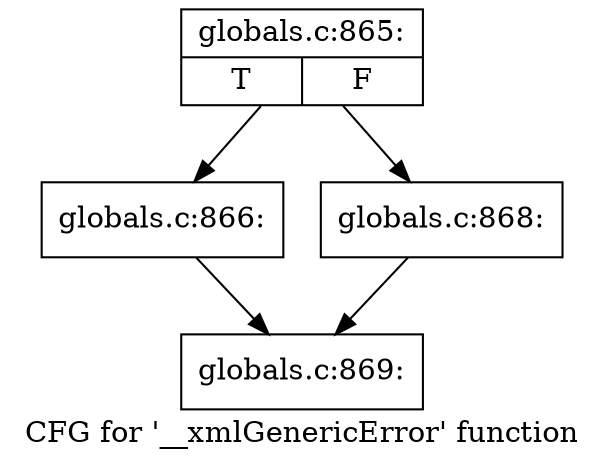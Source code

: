 digraph "CFG for '__xmlGenericError' function" {
	label="CFG for '__xmlGenericError' function";

	Node0x4abe7a0 [shape=record,label="{globals.c:865:|{<s0>T|<s1>F}}"];
	Node0x4abe7a0 -> Node0x4abea80;
	Node0x4abe7a0 -> Node0x4abed40;
	Node0x4abea80 [shape=record,label="{globals.c:866:}"];
	Node0x4abea80 -> Node0x4abead0;
	Node0x4abed40 [shape=record,label="{globals.c:868:}"];
	Node0x4abed40 -> Node0x4abead0;
	Node0x4abead0 [shape=record,label="{globals.c:869:}"];
}
